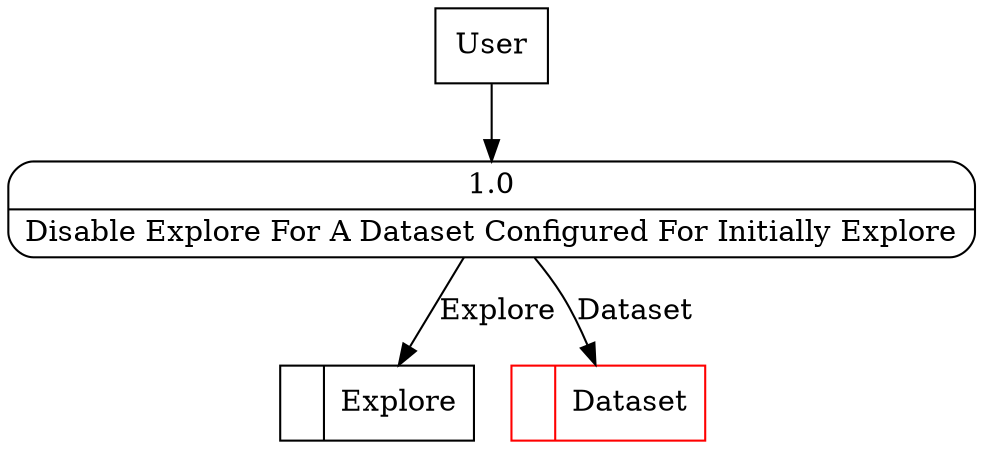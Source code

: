 digraph dfd2{ 
node[shape=record]
200 [label="<f0>  |<f1> Explore " ];
201 [label="<f0>  |<f1> Dataset " color=red];
202 [label="User" shape=box];
203 [label="{<f0> 1.0|<f1> Disable Explore For A Dataset Configured For Initially Explore }" shape=Mrecord];
202 -> 203
203 -> 201 [label="Dataset"]
203 -> 200 [label="Explore"]
}